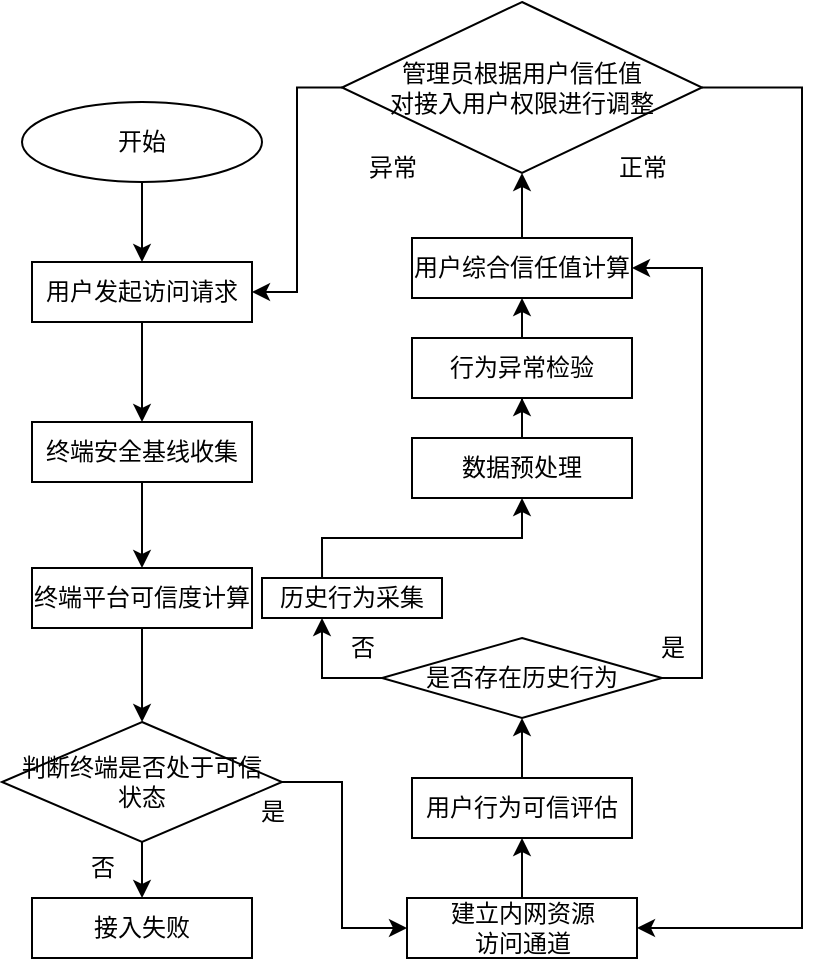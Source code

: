 <mxfile version="24.2.2" type="github">
  <diagram name="第 1 页" id="NWMO6BMZdNA0H22S7Hdg">
    <mxGraphModel dx="1136" dy="578" grid="1" gridSize="10" guides="1" tooltips="1" connect="1" arrows="1" fold="1" page="1" pageScale="1" pageWidth="827" pageHeight="1169" math="0" shadow="0">
      <root>
        <mxCell id="0" />
        <mxCell id="1" parent="0" />
        <mxCell id="jyAmwKNWed4hoShEBS9S-3" value="" style="edgeStyle=orthogonalEdgeStyle;rounded=0;orthogonalLoop=1;jettySize=auto;html=1;" parent="1" source="jyAmwKNWed4hoShEBS9S-1" target="jyAmwKNWed4hoShEBS9S-2" edge="1">
          <mxGeometry relative="1" as="geometry" />
        </mxCell>
        <mxCell id="jyAmwKNWed4hoShEBS9S-1" value="开始" style="ellipse;whiteSpace=wrap;html=1;" parent="1" vertex="1">
          <mxGeometry x="150" y="170" width="120" height="40" as="geometry" />
        </mxCell>
        <mxCell id="BA79-QyZCKSSnzGg8HBD-1" value="" style="edgeStyle=orthogonalEdgeStyle;rounded=0;orthogonalLoop=1;jettySize=auto;html=1;" edge="1" parent="1" source="jyAmwKNWed4hoShEBS9S-2" target="jyAmwKNWed4hoShEBS9S-6">
          <mxGeometry relative="1" as="geometry" />
        </mxCell>
        <mxCell id="jyAmwKNWed4hoShEBS9S-2" value="用户发起访问请求" style="rounded=0;whiteSpace=wrap;html=1;" parent="1" vertex="1">
          <mxGeometry x="155" y="250" width="110" height="30" as="geometry" />
        </mxCell>
        <mxCell id="jyAmwKNWed4hoShEBS9S-9" value="" style="edgeStyle=orthogonalEdgeStyle;rounded=0;orthogonalLoop=1;jettySize=auto;html=1;" parent="1" source="jyAmwKNWed4hoShEBS9S-6" target="jyAmwKNWed4hoShEBS9S-8" edge="1">
          <mxGeometry relative="1" as="geometry" />
        </mxCell>
        <mxCell id="jyAmwKNWed4hoShEBS9S-6" value="终端安全基线收集" style="rounded=0;whiteSpace=wrap;html=1;" parent="1" vertex="1">
          <mxGeometry x="155" y="330" width="110" height="30" as="geometry" />
        </mxCell>
        <mxCell id="jyAmwKNWed4hoShEBS9S-11" value="" style="edgeStyle=orthogonalEdgeStyle;rounded=0;orthogonalLoop=1;jettySize=auto;html=1;" parent="1" source="jyAmwKNWed4hoShEBS9S-8" edge="1">
          <mxGeometry relative="1" as="geometry">
            <mxPoint x="210.029" y="480" as="targetPoint" />
          </mxGeometry>
        </mxCell>
        <mxCell id="jyAmwKNWed4hoShEBS9S-8" value="终端平台可信度计算" style="rounded=0;whiteSpace=wrap;html=1;" parent="1" vertex="1">
          <mxGeometry x="155" y="403" width="110" height="30" as="geometry" />
        </mxCell>
        <mxCell id="jyAmwKNWed4hoShEBS9S-14" value="" style="edgeStyle=orthogonalEdgeStyle;rounded=0;orthogonalLoop=1;jettySize=auto;html=1;" parent="1" source="jyAmwKNWed4hoShEBS9S-12" edge="1">
          <mxGeometry relative="1" as="geometry">
            <mxPoint x="210.029" y="568" as="targetPoint" />
          </mxGeometry>
        </mxCell>
        <mxCell id="jyAmwKNWed4hoShEBS9S-12" value="判断终端是否处于可信&lt;div&gt;状态&lt;/div&gt;" style="rhombus;whiteSpace=wrap;html=1;" parent="1" vertex="1">
          <mxGeometry x="140" y="480" width="140" height="60" as="geometry" />
        </mxCell>
        <mxCell id="jyAmwKNWed4hoShEBS9S-15" value="否" style="text;html=1;align=center;verticalAlign=middle;resizable=0;points=[];autosize=1;strokeColor=none;fillColor=none;" parent="1" vertex="1">
          <mxGeometry x="170" y="538" width="40" height="30" as="geometry" />
        </mxCell>
        <mxCell id="jyAmwKNWed4hoShEBS9S-16" value="接入失败" style="rounded=0;whiteSpace=wrap;html=1;" parent="1" vertex="1">
          <mxGeometry x="155" y="568" width="110" height="30" as="geometry" />
        </mxCell>
        <mxCell id="jyAmwKNWed4hoShEBS9S-24" value="" style="edgeStyle=orthogonalEdgeStyle;rounded=0;orthogonalLoop=1;jettySize=auto;html=1;" parent="1" source="jyAmwKNWed4hoShEBS9S-17" target="jyAmwKNWed4hoShEBS9S-22" edge="1">
          <mxGeometry relative="1" as="geometry" />
        </mxCell>
        <mxCell id="jyAmwKNWed4hoShEBS9S-17" value="用户行为可信评估" style="rounded=0;whiteSpace=wrap;html=1;" parent="1" vertex="1">
          <mxGeometry x="345" y="508" width="110" height="30" as="geometry" />
        </mxCell>
        <mxCell id="jyAmwKNWed4hoShEBS9S-19" value="是" style="text;html=1;align=center;verticalAlign=middle;resizable=0;points=[];autosize=1;strokeColor=none;fillColor=none;" parent="1" vertex="1">
          <mxGeometry x="255" y="510" width="40" height="30" as="geometry" />
        </mxCell>
        <mxCell id="jyAmwKNWed4hoShEBS9S-40" style="edgeStyle=orthogonalEdgeStyle;rounded=0;orthogonalLoop=1;jettySize=auto;html=1;entryX=0.5;entryY=1;entryDx=0;entryDy=0;exitX=0;exitY=0.5;exitDx=0;exitDy=0;" parent="1" source="jyAmwKNWed4hoShEBS9S-22" edge="1">
          <mxGeometry relative="1" as="geometry">
            <mxPoint x="300" y="428" as="targetPoint" />
            <Array as="points">
              <mxPoint x="300" y="458" />
            </Array>
          </mxGeometry>
        </mxCell>
        <mxCell id="jyAmwKNWed4hoShEBS9S-67" style="edgeStyle=orthogonalEdgeStyle;rounded=0;orthogonalLoop=1;jettySize=auto;html=1;entryX=1;entryY=0.5;entryDx=0;entryDy=0;exitX=1;exitY=0.5;exitDx=0;exitDy=0;" parent="1" source="jyAmwKNWed4hoShEBS9S-22" target="jyAmwKNWed4hoShEBS9S-35" edge="1">
          <mxGeometry relative="1" as="geometry">
            <mxPoint x="502.5" y="428.0" as="targetPoint" />
          </mxGeometry>
        </mxCell>
        <mxCell id="jyAmwKNWed4hoShEBS9S-22" value="是否存在历史行为" style="rhombus;whiteSpace=wrap;html=1;" parent="1" vertex="1">
          <mxGeometry x="330" y="438" width="140" height="40" as="geometry" />
        </mxCell>
        <mxCell id="jyAmwKNWed4hoShEBS9S-43" style="edgeStyle=orthogonalEdgeStyle;rounded=0;orthogonalLoop=1;jettySize=auto;html=1;entryX=0.5;entryY=1;entryDx=0;entryDy=0;" parent="1" target="jyAmwKNWed4hoShEBS9S-29" edge="1">
          <mxGeometry relative="1" as="geometry">
            <mxPoint x="300.029" y="408" as="sourcePoint" />
            <Array as="points">
              <mxPoint x="300" y="388" />
              <mxPoint x="400" y="388" />
            </Array>
          </mxGeometry>
        </mxCell>
        <mxCell id="jyAmwKNWed4hoShEBS9S-25" value="历史行为采集" style="rounded=0;whiteSpace=wrap;html=1;" parent="1" vertex="1">
          <mxGeometry x="270" y="408" width="90" height="20" as="geometry" />
        </mxCell>
        <mxCell id="jyAmwKNWed4hoShEBS9S-47" style="edgeStyle=orthogonalEdgeStyle;rounded=0;orthogonalLoop=1;jettySize=auto;html=1;entryX=0.5;entryY=1;entryDx=0;entryDy=0;" parent="1" source="jyAmwKNWed4hoShEBS9S-29" target="jyAmwKNWed4hoShEBS9S-33" edge="1">
          <mxGeometry relative="1" as="geometry" />
        </mxCell>
        <mxCell id="jyAmwKNWed4hoShEBS9S-29" value="数据预处理" style="rounded=0;whiteSpace=wrap;html=1;" parent="1" vertex="1">
          <mxGeometry x="345" y="338" width="110" height="30" as="geometry" />
        </mxCell>
        <mxCell id="jyAmwKNWed4hoShEBS9S-48" style="edgeStyle=orthogonalEdgeStyle;rounded=0;orthogonalLoop=1;jettySize=auto;html=1;exitX=0.5;exitY=0;exitDx=0;exitDy=0;entryX=0.5;entryY=1;entryDx=0;entryDy=0;" parent="1" source="jyAmwKNWed4hoShEBS9S-33" target="jyAmwKNWed4hoShEBS9S-35" edge="1">
          <mxGeometry relative="1" as="geometry" />
        </mxCell>
        <mxCell id="jyAmwKNWed4hoShEBS9S-33" value="行为异常检验" style="rounded=0;whiteSpace=wrap;html=1;" parent="1" vertex="1">
          <mxGeometry x="345" y="288" width="110" height="30" as="geometry" />
        </mxCell>
        <mxCell id="jyAmwKNWed4hoShEBS9S-50" value="" style="edgeStyle=orthogonalEdgeStyle;rounded=0;orthogonalLoop=1;jettySize=auto;html=1;" parent="1" source="jyAmwKNWed4hoShEBS9S-35" target="jyAmwKNWed4hoShEBS9S-49" edge="1">
          <mxGeometry relative="1" as="geometry" />
        </mxCell>
        <mxCell id="jyAmwKNWed4hoShEBS9S-35" value="用户综合信任值计算" style="rounded=0;whiteSpace=wrap;html=1;" parent="1" vertex="1">
          <mxGeometry x="345" y="238" width="110" height="30" as="geometry" />
        </mxCell>
        <mxCell id="jyAmwKNWed4hoShEBS9S-51" style="edgeStyle=orthogonalEdgeStyle;rounded=0;orthogonalLoop=1;jettySize=auto;html=1;entryX=1;entryY=0.5;entryDx=0;entryDy=0;" parent="1" source="jyAmwKNWed4hoShEBS9S-49" target="jyAmwKNWed4hoShEBS9S-2" edge="1">
          <mxGeometry relative="1" as="geometry" />
        </mxCell>
        <mxCell id="BA79-QyZCKSSnzGg8HBD-5" style="edgeStyle=orthogonalEdgeStyle;rounded=0;orthogonalLoop=1;jettySize=auto;html=1;entryX=1;entryY=0.5;entryDx=0;entryDy=0;" edge="1" parent="1" source="jyAmwKNWed4hoShEBS9S-49" target="jyAmwKNWed4hoShEBS9S-57">
          <mxGeometry relative="1" as="geometry">
            <mxPoint x="570" y="530" as="targetPoint" />
            <Array as="points">
              <mxPoint x="540" y="163" />
              <mxPoint x="540" y="583" />
            </Array>
          </mxGeometry>
        </mxCell>
        <mxCell id="jyAmwKNWed4hoShEBS9S-49" value="管理员根据用户信任值&lt;div&gt;对接入用户权限进行调整&lt;/div&gt;" style="rhombus;whiteSpace=wrap;html=1;rounded=0;" parent="1" vertex="1">
          <mxGeometry x="310" y="120" width="180" height="85.5" as="geometry" />
        </mxCell>
        <mxCell id="jyAmwKNWed4hoShEBS9S-53" value="异常" style="text;html=1;align=center;verticalAlign=middle;resizable=0;points=[];autosize=1;strokeColor=none;fillColor=none;" parent="1" vertex="1">
          <mxGeometry x="310" y="188" width="50" height="30" as="geometry" />
        </mxCell>
        <mxCell id="jyAmwKNWed4hoShEBS9S-54" value="正常" style="text;html=1;align=center;verticalAlign=middle;resizable=0;points=[];autosize=1;strokeColor=none;fillColor=none;" parent="1" vertex="1">
          <mxGeometry x="435" y="188" width="50" height="30" as="geometry" />
        </mxCell>
        <mxCell id="jyAmwKNWed4hoShEBS9S-62" style="edgeStyle=orthogonalEdgeStyle;rounded=0;orthogonalLoop=1;jettySize=auto;html=1;" parent="1" source="jyAmwKNWed4hoShEBS9S-57" target="jyAmwKNWed4hoShEBS9S-17" edge="1">
          <mxGeometry relative="1" as="geometry" />
        </mxCell>
        <mxCell id="jyAmwKNWed4hoShEBS9S-57" value="建立内网资源&lt;br&gt;访问通道" style="rounded=0;whiteSpace=wrap;html=1;" parent="1" vertex="1">
          <mxGeometry x="342.5" y="568" width="115" height="30" as="geometry" />
        </mxCell>
        <mxCell id="jyAmwKNWed4hoShEBS9S-60" value="" style="endArrow=classic;html=1;rounded=0;exitX=1;exitY=0.5;exitDx=0;exitDy=0;entryX=0;entryY=0.5;entryDx=0;entryDy=0;" parent="1" source="jyAmwKNWed4hoShEBS9S-12" target="jyAmwKNWed4hoShEBS9S-57" edge="1">
          <mxGeometry width="50" height="50" relative="1" as="geometry">
            <mxPoint x="-50" y="480" as="sourcePoint" />
            <mxPoint y="430" as="targetPoint" />
            <Array as="points">
              <mxPoint x="310" y="510" />
              <mxPoint x="310" y="583" />
            </Array>
          </mxGeometry>
        </mxCell>
        <mxCell id="BA79-QyZCKSSnzGg8HBD-2" value="是" style="text;html=1;align=center;verticalAlign=middle;resizable=0;points=[];autosize=1;strokeColor=none;fillColor=none;" vertex="1" parent="1">
          <mxGeometry x="455" y="428" width="40" height="30" as="geometry" />
        </mxCell>
        <mxCell id="BA79-QyZCKSSnzGg8HBD-3" value="否" style="text;html=1;align=center;verticalAlign=middle;resizable=0;points=[];autosize=1;strokeColor=none;fillColor=none;" vertex="1" parent="1">
          <mxGeometry x="300" y="428" width="40" height="30" as="geometry" />
        </mxCell>
      </root>
    </mxGraphModel>
  </diagram>
</mxfile>
